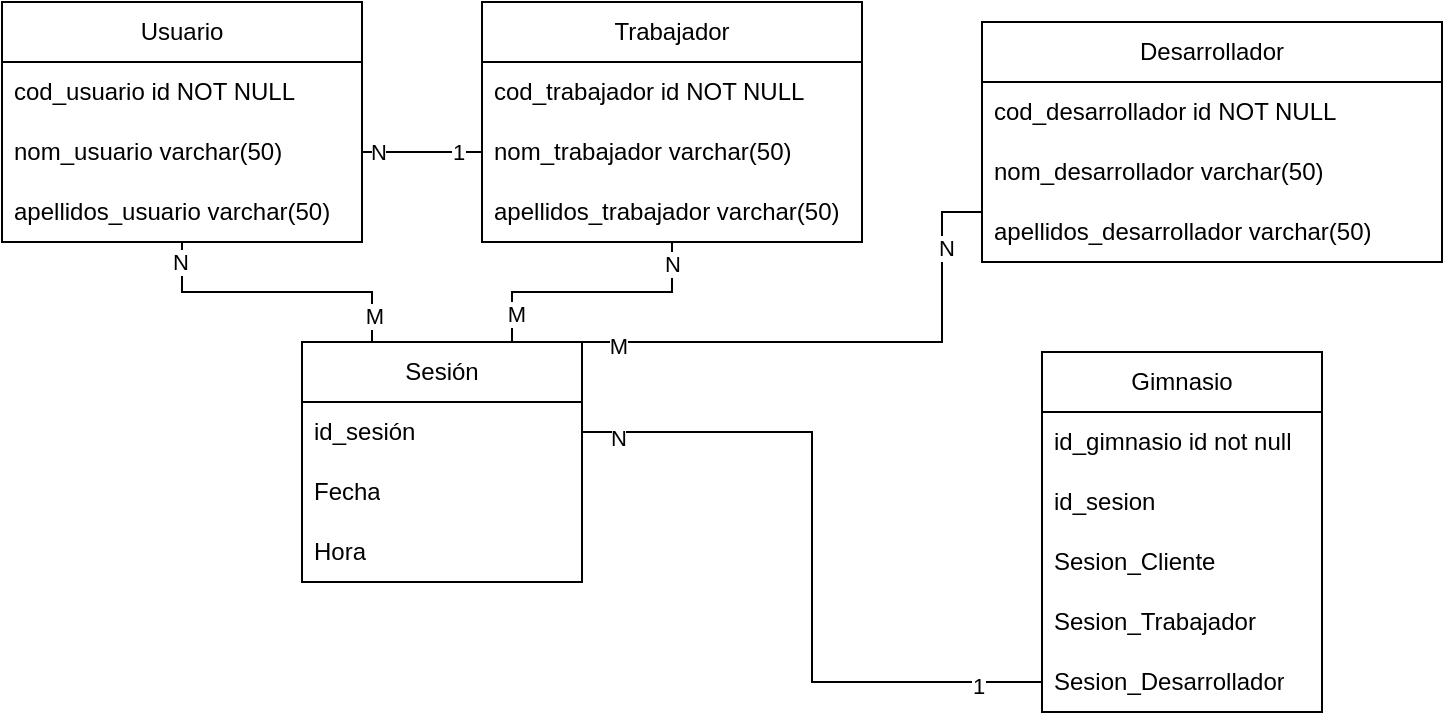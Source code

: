<mxfile version="24.1.0" type="github">
  <diagram name="Página-1" id="F7BYFiG_lPrQ5hfkO6AL">
    <mxGraphModel dx="1701" dy="948" grid="1" gridSize="10" guides="1" tooltips="1" connect="1" arrows="1" fold="1" page="1" pageScale="1" pageWidth="827" pageHeight="1169" math="0" shadow="0">
      <root>
        <mxCell id="0" />
        <mxCell id="1" parent="0" />
        <mxCell id="44VlRn7B5p0W6DuYbFLI-19" style="edgeStyle=orthogonalEdgeStyle;rounded=0;orthogonalLoop=1;jettySize=auto;html=1;entryX=0.25;entryY=0;entryDx=0;entryDy=0;endArrow=none;endFill=0;" parent="1" source="44VlRn7B5p0W6DuYbFLI-1" target="44VlRn7B5p0W6DuYbFLI-9" edge="1">
          <mxGeometry relative="1" as="geometry" />
        </mxCell>
        <mxCell id="44VlRn7B5p0W6DuYbFLI-24" value="N" style="edgeLabel;html=1;align=center;verticalAlign=middle;resizable=0;points=[];" parent="44VlRn7B5p0W6DuYbFLI-19" vertex="1" connectable="0">
          <mxGeometry x="-0.859" y="-1" relative="1" as="geometry">
            <mxPoint as="offset" />
          </mxGeometry>
        </mxCell>
        <mxCell id="44VlRn7B5p0W6DuYbFLI-25" value="M" style="edgeLabel;html=1;align=center;verticalAlign=middle;resizable=0;points=[];" parent="44VlRn7B5p0W6DuYbFLI-19" vertex="1" connectable="0">
          <mxGeometry x="0.821" y="1" relative="1" as="geometry">
            <mxPoint as="offset" />
          </mxGeometry>
        </mxCell>
        <mxCell id="44VlRn7B5p0W6DuYbFLI-1" value="Usuario" style="swimlane;fontStyle=0;childLayout=stackLayout;horizontal=1;startSize=30;horizontalStack=0;resizeParent=1;resizeParentMax=0;resizeLast=0;collapsible=1;marginBottom=0;whiteSpace=wrap;html=1;" parent="1" vertex="1">
          <mxGeometry x="50" y="230" width="180" height="120" as="geometry" />
        </mxCell>
        <mxCell id="44VlRn7B5p0W6DuYbFLI-2" value="cod_usuario id NOT NULL" style="text;strokeColor=none;fillColor=none;align=left;verticalAlign=middle;spacingLeft=4;spacingRight=4;overflow=hidden;points=[[0,0.5],[1,0.5]];portConstraint=eastwest;rotatable=0;whiteSpace=wrap;html=1;" parent="44VlRn7B5p0W6DuYbFLI-1" vertex="1">
          <mxGeometry y="30" width="180" height="30" as="geometry" />
        </mxCell>
        <mxCell id="44VlRn7B5p0W6DuYbFLI-3" value="nom_usuario varchar(50)" style="text;strokeColor=none;fillColor=none;align=left;verticalAlign=middle;spacingLeft=4;spacingRight=4;overflow=hidden;points=[[0,0.5],[1,0.5]];portConstraint=eastwest;rotatable=0;whiteSpace=wrap;html=1;" parent="44VlRn7B5p0W6DuYbFLI-1" vertex="1">
          <mxGeometry y="60" width="180" height="30" as="geometry" />
        </mxCell>
        <mxCell id="44VlRn7B5p0W6DuYbFLI-4" value="apellidos_usuario varchar(50)" style="text;strokeColor=none;fillColor=none;align=left;verticalAlign=middle;spacingLeft=4;spacingRight=4;overflow=hidden;points=[[0,0.5],[1,0.5]];portConstraint=eastwest;rotatable=0;whiteSpace=wrap;html=1;" parent="44VlRn7B5p0W6DuYbFLI-1" vertex="1">
          <mxGeometry y="90" width="180" height="30" as="geometry" />
        </mxCell>
        <mxCell id="44VlRn7B5p0W6DuYbFLI-20" style="edgeStyle=orthogonalEdgeStyle;rounded=0;orthogonalLoop=1;jettySize=auto;html=1;entryX=0.75;entryY=0;entryDx=0;entryDy=0;endArrow=none;endFill=0;" parent="1" source="44VlRn7B5p0W6DuYbFLI-5" target="44VlRn7B5p0W6DuYbFLI-9" edge="1">
          <mxGeometry relative="1" as="geometry" />
        </mxCell>
        <mxCell id="44VlRn7B5p0W6DuYbFLI-26" value="M" style="edgeLabel;html=1;align=center;verticalAlign=middle;resizable=0;points=[];" parent="44VlRn7B5p0W6DuYbFLI-20" vertex="1" connectable="0">
          <mxGeometry x="0.776" y="2" relative="1" as="geometry">
            <mxPoint as="offset" />
          </mxGeometry>
        </mxCell>
        <mxCell id="44VlRn7B5p0W6DuYbFLI-27" value="N" style="edgeLabel;html=1;align=center;verticalAlign=middle;resizable=0;points=[];" parent="44VlRn7B5p0W6DuYbFLI-20" vertex="1" connectable="0">
          <mxGeometry x="-0.828" relative="1" as="geometry">
            <mxPoint as="offset" />
          </mxGeometry>
        </mxCell>
        <mxCell id="44VlRn7B5p0W6DuYbFLI-5" value="Trabajador" style="swimlane;fontStyle=0;childLayout=stackLayout;horizontal=1;startSize=30;horizontalStack=0;resizeParent=1;resizeParentMax=0;resizeLast=0;collapsible=1;marginBottom=0;whiteSpace=wrap;html=1;" parent="1" vertex="1">
          <mxGeometry x="290" y="230" width="190" height="120" as="geometry" />
        </mxCell>
        <mxCell id="44VlRn7B5p0W6DuYbFLI-6" value="cod_trabajador id NOT NULL" style="text;strokeColor=none;fillColor=none;align=left;verticalAlign=middle;spacingLeft=4;spacingRight=4;overflow=hidden;points=[[0,0.5],[1,0.5]];portConstraint=eastwest;rotatable=0;whiteSpace=wrap;html=1;" parent="44VlRn7B5p0W6DuYbFLI-5" vertex="1">
          <mxGeometry y="30" width="190" height="30" as="geometry" />
        </mxCell>
        <mxCell id="44VlRn7B5p0W6DuYbFLI-7" value="nom_trabajador varchar(50)" style="text;strokeColor=none;fillColor=none;align=left;verticalAlign=middle;spacingLeft=4;spacingRight=4;overflow=hidden;points=[[0,0.5],[1,0.5]];portConstraint=eastwest;rotatable=0;whiteSpace=wrap;html=1;" parent="44VlRn7B5p0W6DuYbFLI-5" vertex="1">
          <mxGeometry y="60" width="190" height="30" as="geometry" />
        </mxCell>
        <mxCell id="44VlRn7B5p0W6DuYbFLI-8" value="apellidos_trabajador varchar(50)" style="text;strokeColor=none;fillColor=none;align=left;verticalAlign=middle;spacingLeft=4;spacingRight=4;overflow=hidden;points=[[0,0.5],[1,0.5]];portConstraint=eastwest;rotatable=0;whiteSpace=wrap;html=1;" parent="44VlRn7B5p0W6DuYbFLI-5" vertex="1">
          <mxGeometry y="90" width="190" height="30" as="geometry" />
        </mxCell>
        <mxCell id="7uKK5N6Hxloez8Nwb5ge-1" style="edgeStyle=orthogonalEdgeStyle;rounded=0;orthogonalLoop=1;jettySize=auto;html=1;entryX=0;entryY=0.5;entryDx=0;entryDy=0;exitX=1;exitY=0.5;exitDx=0;exitDy=0;endArrow=none;endFill=0;" parent="1" source="44VlRn7B5p0W6DuYbFLI-10" target="IlWPXBUBqdOJhYvmCdOi-1" edge="1">
          <mxGeometry relative="1" as="geometry">
            <mxPoint x="660" y="335" as="targetPoint" />
          </mxGeometry>
        </mxCell>
        <mxCell id="7uKK5N6Hxloez8Nwb5ge-2" value="N" style="edgeLabel;html=1;align=center;verticalAlign=middle;resizable=0;points=[];" parent="7uKK5N6Hxloez8Nwb5ge-1" vertex="1" connectable="0">
          <mxGeometry x="-0.901" y="-3" relative="1" as="geometry">
            <mxPoint as="offset" />
          </mxGeometry>
        </mxCell>
        <mxCell id="7uKK5N6Hxloez8Nwb5ge-3" value="1" style="edgeLabel;html=1;align=center;verticalAlign=middle;resizable=0;points=[];" parent="7uKK5N6Hxloez8Nwb5ge-1" vertex="1" connectable="0">
          <mxGeometry x="0.818" y="-2" relative="1" as="geometry">
            <mxPoint as="offset" />
          </mxGeometry>
        </mxCell>
        <mxCell id="44VlRn7B5p0W6DuYbFLI-9" value="Sesión" style="swimlane;fontStyle=0;childLayout=stackLayout;horizontal=1;startSize=30;horizontalStack=0;resizeParent=1;resizeParentMax=0;resizeLast=0;collapsible=1;marginBottom=0;whiteSpace=wrap;html=1;" parent="1" vertex="1">
          <mxGeometry x="200" y="400" width="140" height="120" as="geometry" />
        </mxCell>
        <mxCell id="44VlRn7B5p0W6DuYbFLI-10" value="id_sesión" style="text;strokeColor=none;fillColor=none;align=left;verticalAlign=middle;spacingLeft=4;spacingRight=4;overflow=hidden;points=[[0,0.5],[1,0.5]];portConstraint=eastwest;rotatable=0;whiteSpace=wrap;html=1;" parent="44VlRn7B5p0W6DuYbFLI-9" vertex="1">
          <mxGeometry y="30" width="140" height="30" as="geometry" />
        </mxCell>
        <mxCell id="44VlRn7B5p0W6DuYbFLI-11" value="Fecha" style="text;strokeColor=none;fillColor=none;align=left;verticalAlign=middle;spacingLeft=4;spacingRight=4;overflow=hidden;points=[[0,0.5],[1,0.5]];portConstraint=eastwest;rotatable=0;whiteSpace=wrap;html=1;" parent="44VlRn7B5p0W6DuYbFLI-9" vertex="1">
          <mxGeometry y="60" width="140" height="30" as="geometry" />
        </mxCell>
        <mxCell id="44VlRn7B5p0W6DuYbFLI-12" value="Hora" style="text;strokeColor=none;fillColor=none;align=left;verticalAlign=middle;spacingLeft=4;spacingRight=4;overflow=hidden;points=[[0,0.5],[1,0.5]];portConstraint=eastwest;rotatable=0;whiteSpace=wrap;html=1;" parent="44VlRn7B5p0W6DuYbFLI-9" vertex="1">
          <mxGeometry y="90" width="140" height="30" as="geometry" />
        </mxCell>
        <mxCell id="44VlRn7B5p0W6DuYbFLI-14" value="Gimnasio" style="swimlane;fontStyle=0;childLayout=stackLayout;horizontal=1;startSize=30;horizontalStack=0;resizeParent=1;resizeParentMax=0;resizeLast=0;collapsible=1;marginBottom=0;whiteSpace=wrap;html=1;" parent="1" vertex="1">
          <mxGeometry x="570" y="405" width="140" height="180" as="geometry" />
        </mxCell>
        <mxCell id="44VlRn7B5p0W6DuYbFLI-15" value="id_gimnasio id not null" style="text;strokeColor=none;fillColor=none;align=left;verticalAlign=middle;spacingLeft=4;spacingRight=4;overflow=hidden;points=[[0,0.5],[1,0.5]];portConstraint=eastwest;rotatable=0;whiteSpace=wrap;html=1;" parent="44VlRn7B5p0W6DuYbFLI-14" vertex="1">
          <mxGeometry y="30" width="140" height="30" as="geometry" />
        </mxCell>
        <mxCell id="44VlRn7B5p0W6DuYbFLI-16" value="id_sesion" style="text;strokeColor=none;fillColor=none;align=left;verticalAlign=middle;spacingLeft=4;spacingRight=4;overflow=hidden;points=[[0,0.5],[1,0.5]];portConstraint=eastwest;rotatable=0;whiteSpace=wrap;html=1;" parent="44VlRn7B5p0W6DuYbFLI-14" vertex="1">
          <mxGeometry y="60" width="140" height="30" as="geometry" />
        </mxCell>
        <mxCell id="J8NyPBlVz6a-9RriYEm3-2" value="Sesion_Cliente" style="text;strokeColor=none;fillColor=none;align=left;verticalAlign=middle;spacingLeft=4;spacingRight=4;overflow=hidden;points=[[0,0.5],[1,0.5]];portConstraint=eastwest;rotatable=0;whiteSpace=wrap;html=1;" parent="44VlRn7B5p0W6DuYbFLI-14" vertex="1">
          <mxGeometry y="90" width="140" height="30" as="geometry" />
        </mxCell>
        <mxCell id="J8NyPBlVz6a-9RriYEm3-3" value="Sesion_Trabajador" style="text;strokeColor=none;fillColor=none;align=left;verticalAlign=middle;spacingLeft=4;spacingRight=4;overflow=hidden;points=[[0,0.5],[1,0.5]];portConstraint=eastwest;rotatable=0;whiteSpace=wrap;html=1;" parent="44VlRn7B5p0W6DuYbFLI-14" vertex="1">
          <mxGeometry y="120" width="140" height="30" as="geometry" />
        </mxCell>
        <mxCell id="IlWPXBUBqdOJhYvmCdOi-1" value="Sesion_Desarrollador" style="text;strokeColor=none;fillColor=none;align=left;verticalAlign=middle;spacingLeft=4;spacingRight=4;overflow=hidden;points=[[0,0.5],[1,0.5]];portConstraint=eastwest;rotatable=0;whiteSpace=wrap;html=1;" vertex="1" parent="44VlRn7B5p0W6DuYbFLI-14">
          <mxGeometry y="150" width="140" height="30" as="geometry" />
        </mxCell>
        <mxCell id="44VlRn7B5p0W6DuYbFLI-30" style="edgeStyle=orthogonalEdgeStyle;rounded=0;orthogonalLoop=1;jettySize=auto;html=1;entryX=1;entryY=0.5;entryDx=0;entryDy=0;endArrow=none;endFill=0;" parent="1" source="44VlRn7B5p0W6DuYbFLI-7" target="44VlRn7B5p0W6DuYbFLI-3" edge="1">
          <mxGeometry relative="1" as="geometry" />
        </mxCell>
        <mxCell id="44VlRn7B5p0W6DuYbFLI-31" value="1" style="edgeLabel;html=1;align=center;verticalAlign=middle;resizable=0;points=[];" parent="44VlRn7B5p0W6DuYbFLI-30" vertex="1" connectable="0">
          <mxGeometry x="-0.603" relative="1" as="geometry">
            <mxPoint as="offset" />
          </mxGeometry>
        </mxCell>
        <mxCell id="44VlRn7B5p0W6DuYbFLI-32" value="N" style="edgeLabel;html=1;align=center;verticalAlign=middle;resizable=0;points=[];" parent="44VlRn7B5p0W6DuYbFLI-30" vertex="1" connectable="0">
          <mxGeometry x="0.75" relative="1" as="geometry">
            <mxPoint as="offset" />
          </mxGeometry>
        </mxCell>
        <mxCell id="IlWPXBUBqdOJhYvmCdOi-2" value="Desarrollador" style="swimlane;fontStyle=0;childLayout=stackLayout;horizontal=1;startSize=30;horizontalStack=0;resizeParent=1;resizeParentMax=0;resizeLast=0;collapsible=1;marginBottom=0;whiteSpace=wrap;html=1;" vertex="1" parent="1">
          <mxGeometry x="540" y="240" width="230" height="120" as="geometry" />
        </mxCell>
        <mxCell id="IlWPXBUBqdOJhYvmCdOi-3" value="cod_desarrollador id NOT NULL" style="text;strokeColor=none;fillColor=none;align=left;verticalAlign=middle;spacingLeft=4;spacingRight=4;overflow=hidden;points=[[0,0.5],[1,0.5]];portConstraint=eastwest;rotatable=0;whiteSpace=wrap;html=1;" vertex="1" parent="IlWPXBUBqdOJhYvmCdOi-2">
          <mxGeometry y="30" width="230" height="30" as="geometry" />
        </mxCell>
        <mxCell id="IlWPXBUBqdOJhYvmCdOi-4" value="nom_desarrollador varchar(50)" style="text;strokeColor=none;fillColor=none;align=left;verticalAlign=middle;spacingLeft=4;spacingRight=4;overflow=hidden;points=[[0,0.5],[1,0.5]];portConstraint=eastwest;rotatable=0;whiteSpace=wrap;html=1;" vertex="1" parent="IlWPXBUBqdOJhYvmCdOi-2">
          <mxGeometry y="60" width="230" height="30" as="geometry" />
        </mxCell>
        <mxCell id="IlWPXBUBqdOJhYvmCdOi-5" value="apellidos_desarrollador varchar(50)" style="text;strokeColor=none;fillColor=none;align=left;verticalAlign=middle;spacingLeft=4;spacingRight=4;overflow=hidden;points=[[0,0.5],[1,0.5]];portConstraint=eastwest;rotatable=0;whiteSpace=wrap;html=1;" vertex="1" parent="IlWPXBUBqdOJhYvmCdOi-2">
          <mxGeometry y="90" width="230" height="30" as="geometry" />
        </mxCell>
        <mxCell id="IlWPXBUBqdOJhYvmCdOi-6" style="edgeStyle=orthogonalEdgeStyle;rounded=0;orthogonalLoop=1;jettySize=auto;html=1;entryX=1;entryY=0;entryDx=0;entryDy=0;exitX=0;exitY=0.5;exitDx=0;exitDy=0;endArrow=none;endFill=0;" edge="1" parent="1" source="IlWPXBUBqdOJhYvmCdOi-5" target="44VlRn7B5p0W6DuYbFLI-9">
          <mxGeometry relative="1" as="geometry">
            <mxPoint x="540" y="335" as="sourcePoint" />
            <Array as="points">
              <mxPoint x="540" y="335" />
              <mxPoint x="520" y="335" />
              <mxPoint x="520" y="400" />
            </Array>
          </mxGeometry>
        </mxCell>
        <mxCell id="IlWPXBUBqdOJhYvmCdOi-7" value="M" style="edgeLabel;html=1;align=center;verticalAlign=middle;resizable=0;points=[];" vertex="1" connectable="0" parent="IlWPXBUBqdOJhYvmCdOi-6">
          <mxGeometry x="0.874" y="2" relative="1" as="geometry">
            <mxPoint as="offset" />
          </mxGeometry>
        </mxCell>
        <mxCell id="IlWPXBUBqdOJhYvmCdOi-8" value="N" style="edgeLabel;html=1;align=center;verticalAlign=middle;resizable=0;points=[];" vertex="1" connectable="0" parent="IlWPXBUBqdOJhYvmCdOi-6">
          <mxGeometry x="-0.652" y="2" relative="1" as="geometry">
            <mxPoint as="offset" />
          </mxGeometry>
        </mxCell>
      </root>
    </mxGraphModel>
  </diagram>
</mxfile>
